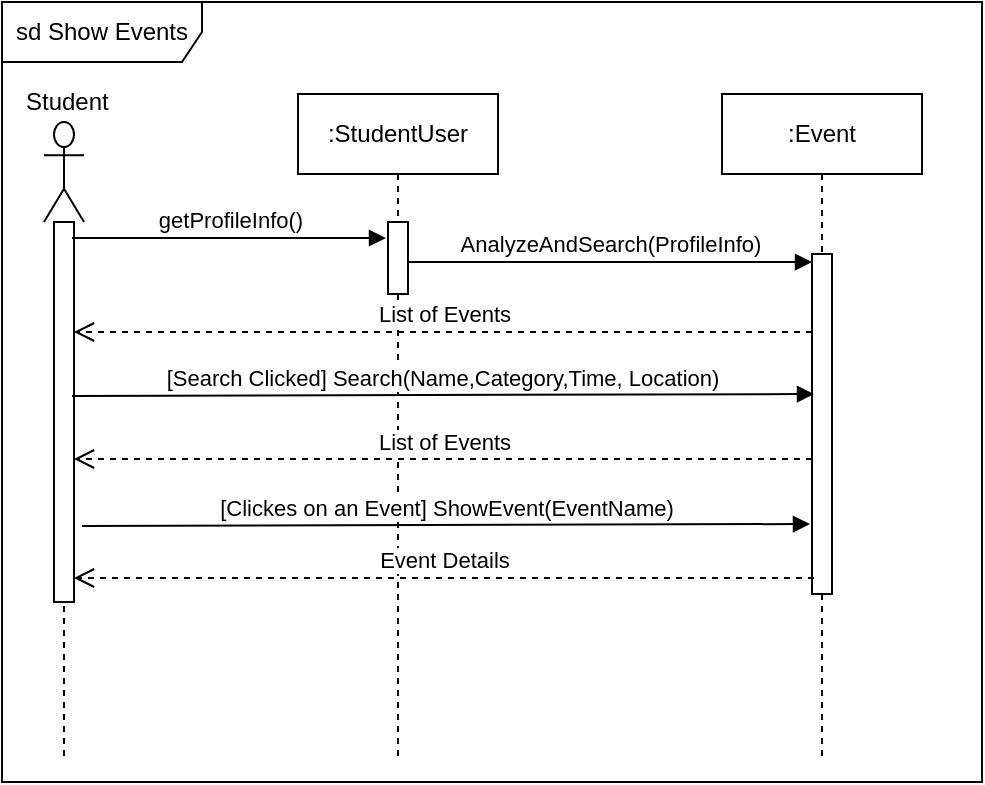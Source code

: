 <mxfile version="10.6.6" type="github"><diagram id="cWsEdaQMHiArdt0Hfy88" name="Page-1"><mxGraphModel dx="754" dy="467" grid="1" gridSize="10" guides="1" tooltips="1" connect="1" arrows="1" fold="1" page="1" pageScale="1" pageWidth="827" pageHeight="1169" math="0" shadow="0"><root><mxCell id="0"/><mxCell id="1" parent="0"/><mxCell id="Pn9l0J6xWoQPQe6n2oc9-1" value="sd Show Events&lt;br&gt;" style="shape=umlFrame;whiteSpace=wrap;html=1;width=100;height=30;" parent="1" vertex="1"><mxGeometry x="20" y="20" width="490" height="390" as="geometry"/></mxCell><mxCell id="wsnqgTYhmWNDlonWdJAr-1" value="" style="group" vertex="1" connectable="0" parent="1"><mxGeometry x="30" y="60" width="60" height="340" as="geometry"/></mxCell><mxCell id="Pn9l0J6xWoQPQe6n2oc9-2" value="" style="shape=umlLifeline;participant=umlActor;perimeter=lifelinePerimeter;whiteSpace=wrap;html=1;container=1;collapsible=0;recursiveResize=0;verticalAlign=top;spacingTop=36;labelBackgroundColor=#ffffff;outlineConnect=0;size=50;" parent="wsnqgTYhmWNDlonWdJAr-1" vertex="1"><mxGeometry x="11" y="20" width="20" height="320" as="geometry"/></mxCell><mxCell id="wsnqgTYhmWNDlonWdJAr-3" value="" style="html=1;points=[];perimeter=orthogonalPerimeter;" vertex="1" parent="Pn9l0J6xWoQPQe6n2oc9-2"><mxGeometry x="5" y="50" width="10" height="190" as="geometry"/></mxCell><mxCell id="wsnqgTYhmWNDlonWdJAr-5" value="getProfileInfo()" style="html=1;verticalAlign=bottom;endArrow=block;entryX=-0.1;entryY=0.315;entryDx=0;entryDy=0;entryPerimeter=0;" edge="1" parent="Pn9l0J6xWoQPQe6n2oc9-2"><mxGeometry width="80" relative="1" as="geometry"><mxPoint x="14" y="58" as="sourcePoint"/><mxPoint x="171" y="58" as="targetPoint"/></mxGeometry></mxCell><mxCell id="Pn9l0J6xWoQPQe6n2oc9-3" value="Student" style="text;html=1;resizable=0;points=[];autosize=1;align=left;verticalAlign=top;spacingTop=-4;" parent="wsnqgTYhmWNDlonWdJAr-1" vertex="1"><mxGeometry width="60" height="20" as="geometry"/></mxCell><mxCell id="wsnqgTYhmWNDlonWdJAr-2" value=":StudentUser" style="shape=umlLifeline;perimeter=lifelinePerimeter;whiteSpace=wrap;html=1;container=1;collapsible=0;recursiveResize=0;outlineConnect=0;" vertex="1" parent="1"><mxGeometry x="168" y="66" width="100" height="334" as="geometry"/></mxCell><mxCell id="wsnqgTYhmWNDlonWdJAr-4" value="" style="html=1;points=[];perimeter=orthogonalPerimeter;" vertex="1" parent="wsnqgTYhmWNDlonWdJAr-2"><mxGeometry x="45" y="64" width="10" height="36" as="geometry"/></mxCell><mxCell id="wsnqgTYhmWNDlonWdJAr-6" value=":Event&lt;br&gt;" style="shape=umlLifeline;perimeter=lifelinePerimeter;whiteSpace=wrap;html=1;container=1;collapsible=0;recursiveResize=0;outlineConnect=0;" vertex="1" parent="1"><mxGeometry x="380" y="66" width="100" height="334" as="geometry"/></mxCell><mxCell id="wsnqgTYhmWNDlonWdJAr-7" value="" style="html=1;points=[];perimeter=orthogonalPerimeter;" vertex="1" parent="wsnqgTYhmWNDlonWdJAr-6"><mxGeometry x="45" y="80" width="10" height="170" as="geometry"/></mxCell><mxCell id="wsnqgTYhmWNDlonWdJAr-8" value="AnalyzeAndSearch(ProfileInfo)&lt;br&gt;" style="html=1;verticalAlign=bottom;endArrow=block;exitX=1;exitY=0.556;exitDx=0;exitDy=0;exitPerimeter=0;" edge="1" parent="1" source="wsnqgTYhmWNDlonWdJAr-4" target="wsnqgTYhmWNDlonWdJAr-7"><mxGeometry width="80" relative="1" as="geometry"><mxPoint x="150" y="150" as="sourcePoint"/><mxPoint x="220" y="150" as="targetPoint"/></mxGeometry></mxCell><mxCell id="wsnqgTYhmWNDlonWdJAr-9" value="List of Events" style="html=1;verticalAlign=bottom;endArrow=open;dashed=1;endSize=8;exitX=0.033;exitY=0.5;exitDx=0;exitDy=0;exitPerimeter=0;" edge="1" parent="1"><mxGeometry relative="1" as="geometry"><mxPoint x="425" y="185" as="sourcePoint"/><mxPoint x="56" y="185" as="targetPoint"/></mxGeometry></mxCell><mxCell id="wsnqgTYhmWNDlonWdJAr-10" value="[Search Clicked] Search(Name,Category,Time, Location)" style="html=1;verticalAlign=bottom;endArrow=block;exitX=0.933;exitY=0.533;exitDx=0;exitDy=0;exitPerimeter=0;entryX=0.1;entryY=0.522;entryDx=0;entryDy=0;entryPerimeter=0;" edge="1" parent="1"><mxGeometry width="80" relative="1" as="geometry"><mxPoint x="55" y="217" as="sourcePoint"/><mxPoint x="426" y="216" as="targetPoint"/></mxGeometry></mxCell><mxCell id="wsnqgTYhmWNDlonWdJAr-11" value="List of Events" style="html=1;verticalAlign=bottom;endArrow=open;dashed=1;endSize=8;exitX=0.033;exitY=0.5;exitDx=0;exitDy=0;exitPerimeter=0;" edge="1" parent="1"><mxGeometry relative="1" as="geometry"><mxPoint x="425" y="248.5" as="sourcePoint"/><mxPoint x="56" y="248.5" as="targetPoint"/></mxGeometry></mxCell><mxCell id="wsnqgTYhmWNDlonWdJAr-12" value="[Clickes on an Event] ShowEvent(EventName)" style="html=1;verticalAlign=bottom;endArrow=block;exitX=1.4;exitY=0.863;exitDx=0;exitDy=0;exitPerimeter=0;entryX=-0.1;entryY=0.867;entryDx=0;entryDy=0;entryPerimeter=0;" edge="1" parent="1"><mxGeometry width="80" relative="1" as="geometry"><mxPoint x="60" y="282" as="sourcePoint"/><mxPoint x="424" y="281" as="targetPoint"/></mxGeometry></mxCell><mxCell id="wsnqgTYhmWNDlonWdJAr-13" value="Event Details" style="html=1;verticalAlign=bottom;endArrow=open;dashed=1;endSize=8;exitX=0.1;exitY=0.902;exitDx=0;exitDy=0;exitPerimeter=0;entryX=1;entryY=0.891;entryDx=0;entryDy=0;entryPerimeter=0;" edge="1" parent="1"><mxGeometry relative="1" as="geometry"><mxPoint x="426" y="308" as="sourcePoint"/><mxPoint x="56" y="308" as="targetPoint"/></mxGeometry></mxCell></root></mxGraphModel></diagram></mxfile>